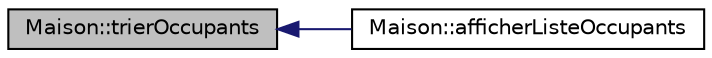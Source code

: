 digraph "Maison::trierOccupants"
{
  bgcolor="transparent";
  edge [fontname="Helvetica",fontsize="10",labelfontname="Helvetica",labelfontsize="10"];
  node [fontname="Helvetica",fontsize="10",shape=record];
  rankdir="LR";
  Node1 [label="Maison::trierOccupants",height=0.2,width=0.4,color="black", fillcolor="grey75", style="filled", fontcolor="black"];
  Node1 -> Node2 [dir="back",color="midnightblue",fontsize="10",style="solid",fontname="Helvetica"];
  Node2 [label="Maison::afficherListeOccupants",height=0.2,width=0.4,color="black",URL="$class_maison.html#a43045377eacac3f0b491695edbee4c88",tooltip="Trie et affiche la liste des occupants. "];
}
